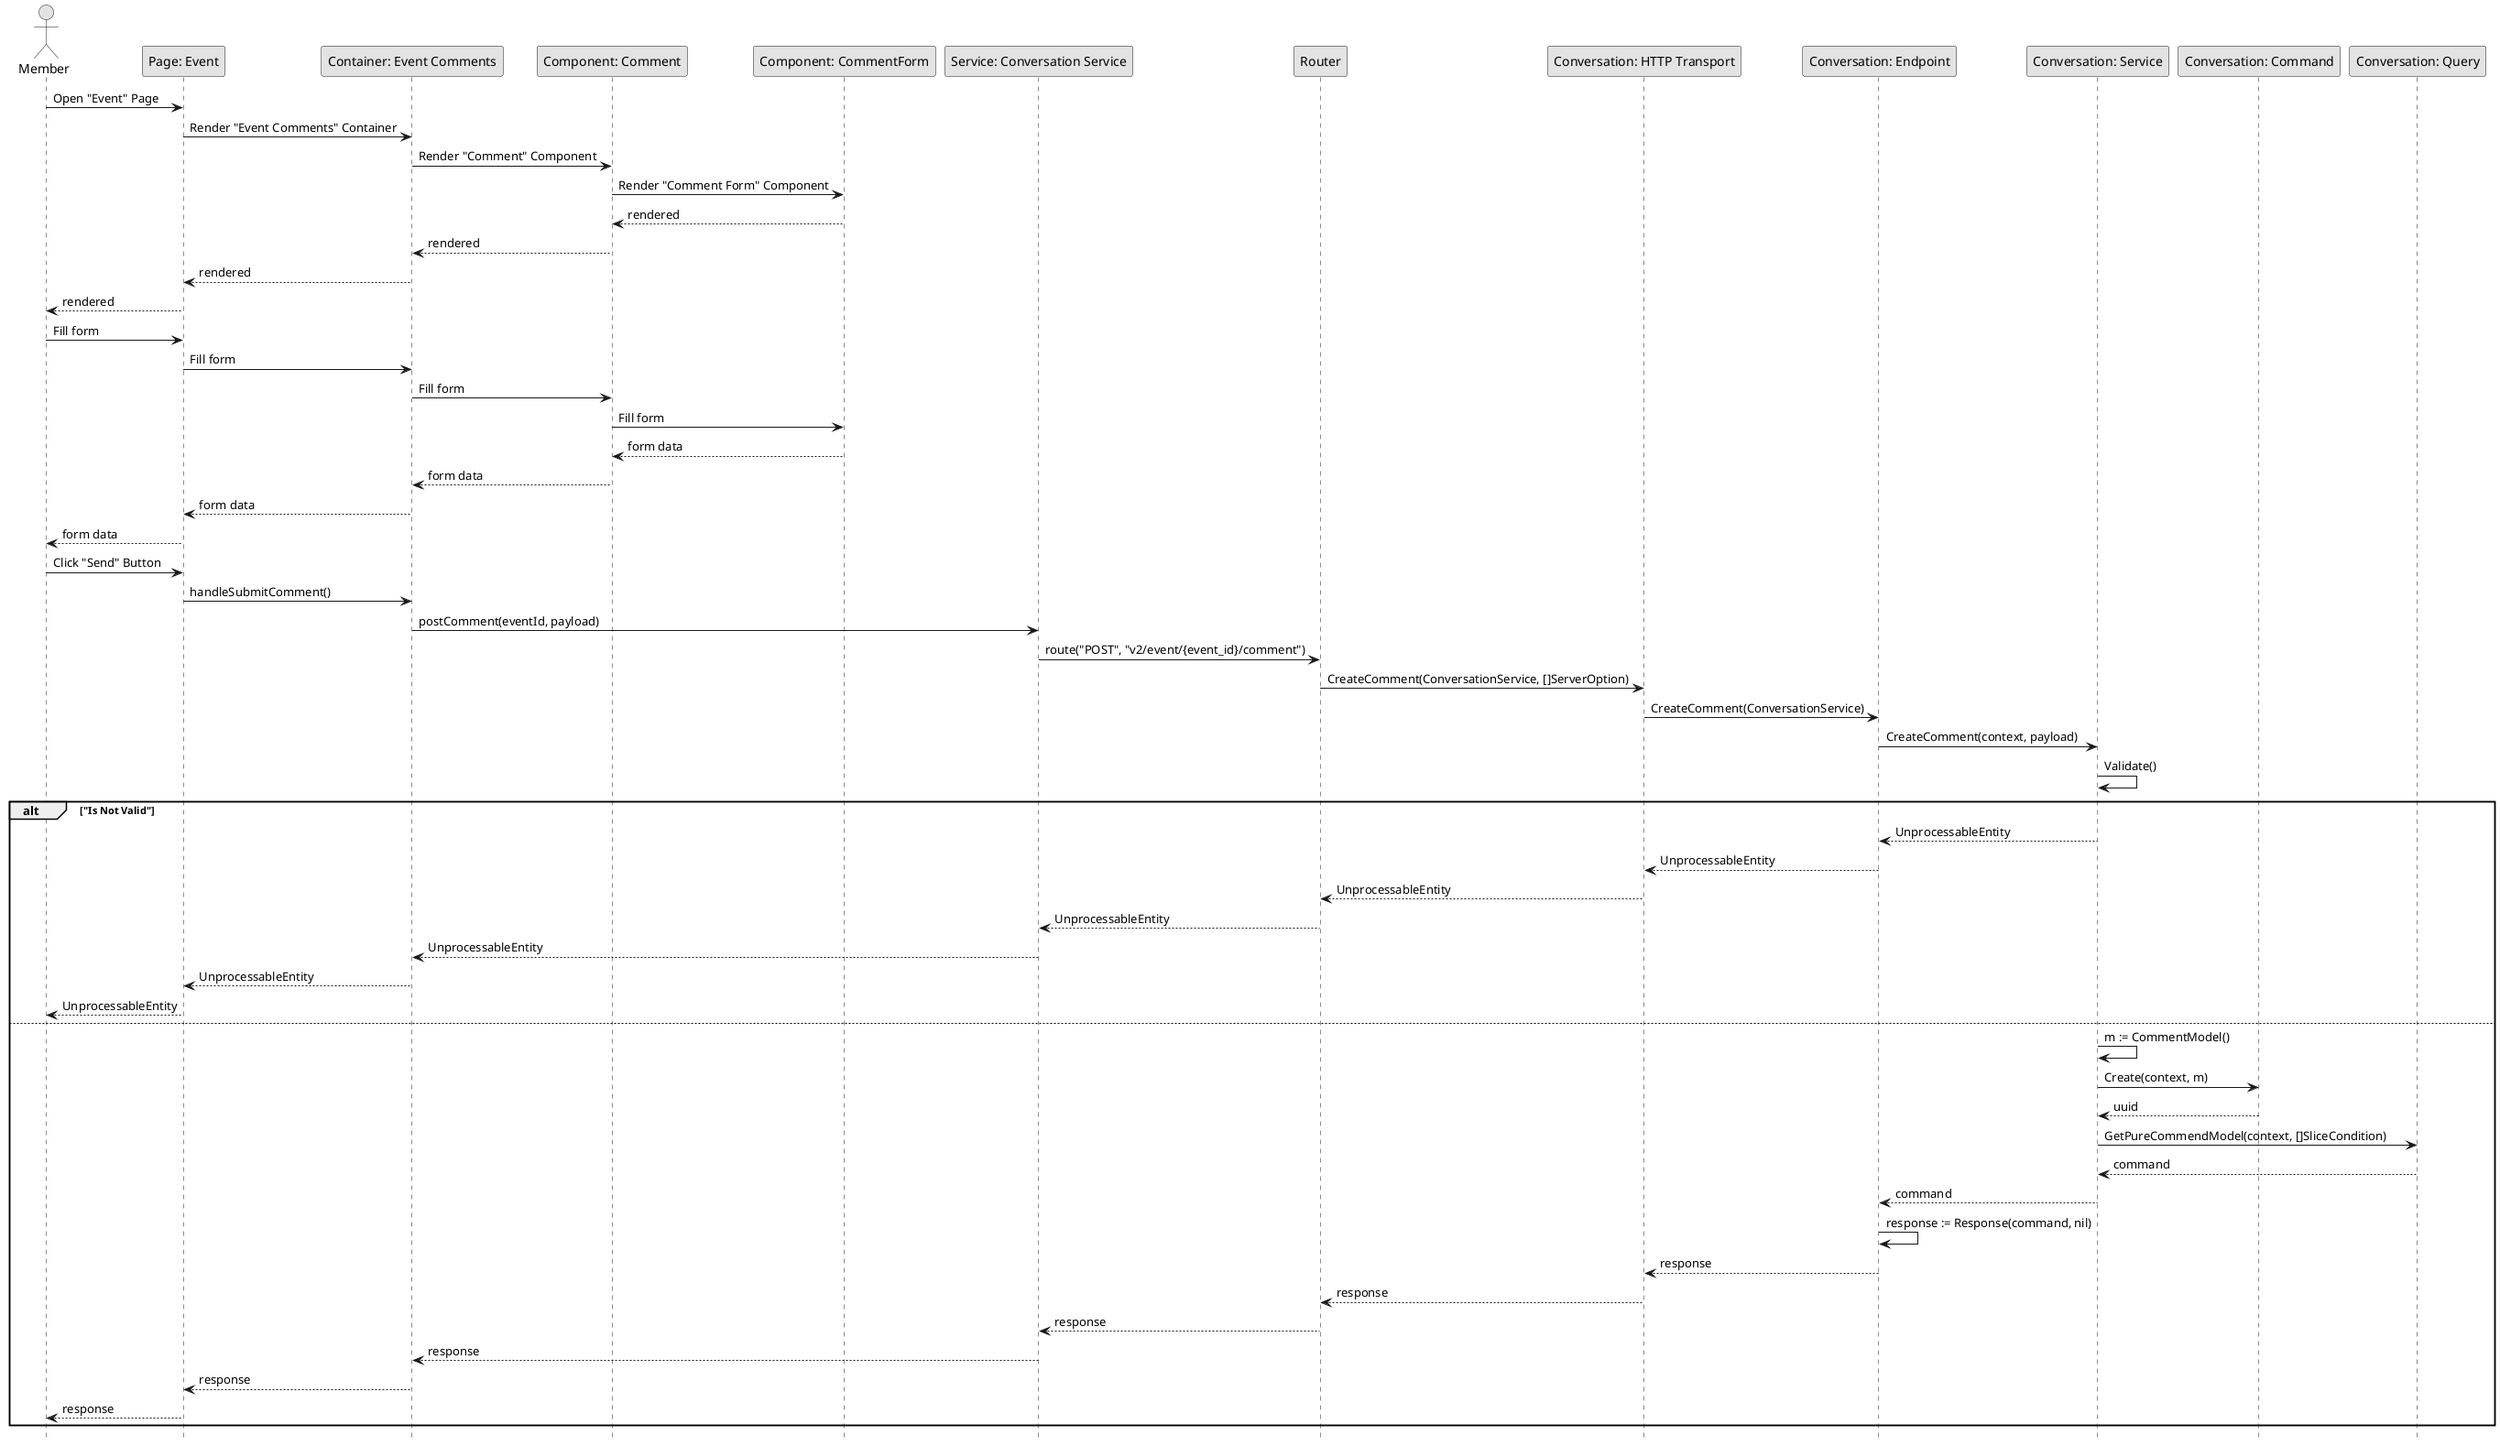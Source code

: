 @startuml PostComment

skinparam Monochrome true
skinparam Shadowing false
hide footbox

actor "Member" as Member
participant "Page: Event" as EventPage
participant "Container: Event Comments" as EventCommentsContainer
participant "Component: Comment" as CommentComponent
participant "Component: CommentForm" as CommentFormComponent
participant "Service: Conversation Service" as FEConversationService
participant "Router" as Router
participant "Conversation: HTTP Transport" as ConversationHTTPTransport
participant "Conversation: Endpoint" as ConversationEndpoint
participant "Conversation: Service" as ConversationService
participant "Conversation: Command" as ConversationCommand
participant "Conversation: Query" as ConversationQuery

Member->EventPage: Open "Event" Page
EventPage->EventCommentsContainer: Render "Event Comments" Container
EventCommentsContainer->CommentComponent: Render "Comment" Component
CommentComponent->CommentFormComponent: Render "Comment Form" Component
CommentFormComponent-->CommentComponent: rendered
CommentComponent-->EventCommentsContainer: rendered
EventCommentsContainer-->EventPage: rendered
EventPage-->Member: rendered

Member->EventPage: Fill form
EventPage->EventCommentsContainer: Fill form
EventCommentsContainer->CommentComponent: Fill form
CommentComponent->CommentFormComponent: Fill form
CommentFormComponent-->CommentComponent: form data
CommentComponent-->EventCommentsContainer: form data
EventCommentsContainer-->EventPage: form data
EventPage-->Member: form data

Member->EventPage: Click "Send" Button
EventPage->EventCommentsContainer: handleSubmitComment()
EventCommentsContainer->FEConversationService: postComment(eventId, payload)
FEConversationService->Router: route("POST", "v2/event/{event_id}/comment")
Router->ConversationHTTPTransport: CreateComment(ConversationService, []ServerOption)
ConversationHTTPTransport->ConversationEndpoint: CreateComment(ConversationService)
ConversationEndpoint->ConversationService: CreateComment(context, payload)
ConversationService->ConversationService: Validate()

alt "Is Not Valid"
    ConversationService-->ConversationEndpoint: UnprocessableEntity
    ConversationEndpoint-->ConversationHTTPTransport: UnprocessableEntity
    ConversationHTTPTransport-->Router: UnprocessableEntity
    Router-->FEConversationService: UnprocessableEntity
    FEConversationService-->EventCommentsContainer: UnprocessableEntity
    EventCommentsContainer-->EventPage: UnprocessableEntity
    EventPage-->Member: UnprocessableEntity
else
    ConversationService->ConversationService: m := CommentModel()
    ConversationService->ConversationCommand: Create(context, m)
    ConversationCommand-->ConversationService: uuid

    ConversationService->ConversationQuery: GetPureCommendModel(context, []SliceCondition)
    ConversationQuery-->ConversationService: command

    ConversationService-->ConversationEndpoint: command
    ConversationEndpoint->ConversationEndpoint: response := Response(command, nil)
    ConversationEndpoint-->ConversationHTTPTransport: response
    ConversationHTTPTransport-->Router: response
    Router-->FEConversationService: response
    FEConversationService-->EventCommentsContainer: response
    EventCommentsContainer-->EventPage: response
    EventPage-->Member: response
end

@enduml